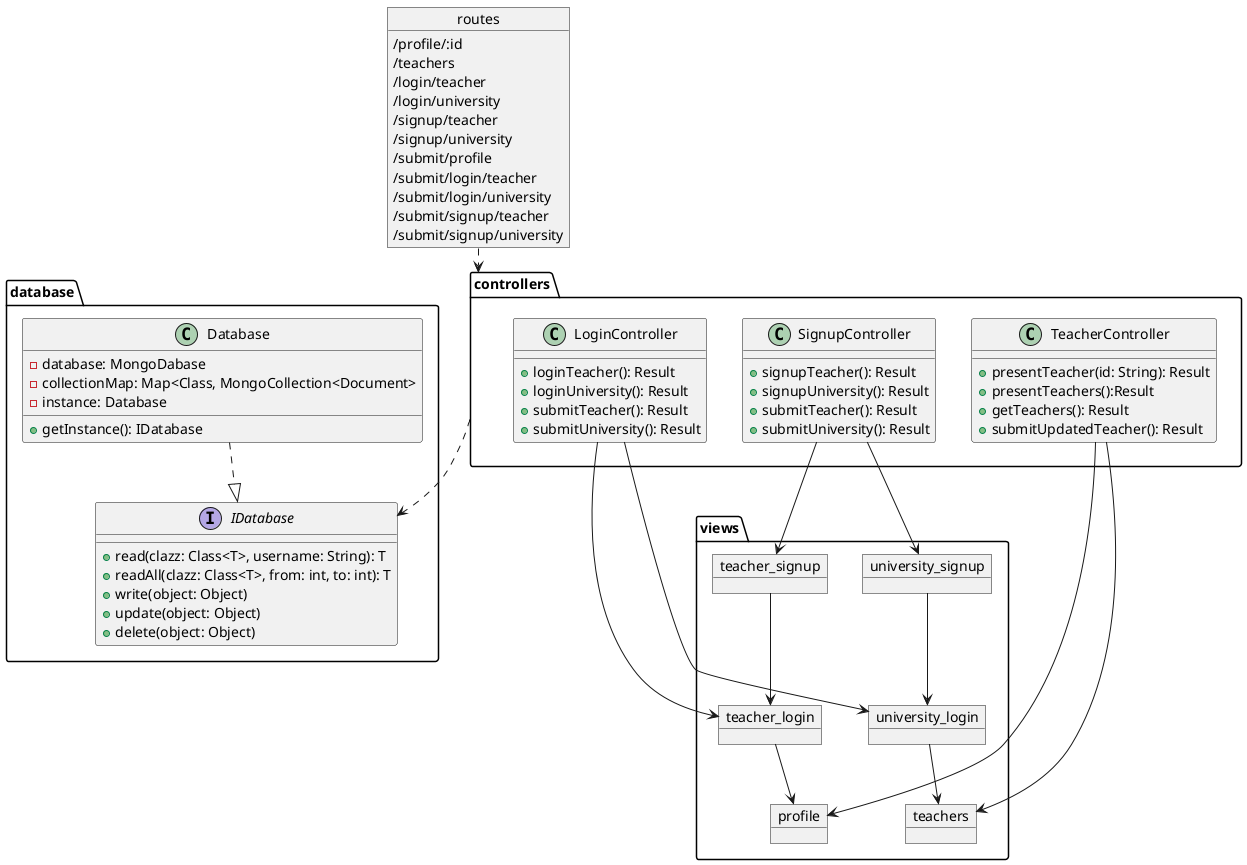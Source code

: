 @startuml
package database {
    interface IDatabase {
        +read(clazz: Class<T>, username: String): T
        +readAll(clazz: Class<T>, from: int, to: int): T
        +write(object: Object)
        +update(object: Object)
        +delete(object: Object)
    }

    Class Database {
        -database: MongoDabase
        -collectionMap: Map<Class, MongoCollection<Document>
        -instance: Database
        +getInstance(): IDatabase
    }
}

package controllers {
    class LoginController {
        +loginTeacher(): Result
        +loginUniversity(): Result
        +submitTeacher(): Result
        +submitUniversity(): Result
    }

    class SignupController {
        +signupTeacher(): Result
        +signupUniversity(): Result
        +submitTeacher(): Result
        +submitUniversity(): Result
    }

    class TeacherController {
        +presentTeacher(id: String): Result
        +presentTeachers():Result
        +getTeachers(): Result
        +submitUpdatedTeacher(): Result
    }
}

object routes {
    /profile/:id
    /teachers
    /login/teacher
    /login/university
    /signup/teacher
    /signup/university
    /submit/profile
    /submit/login/teacher
    /submit/login/university
    /submit/signup/teacher
    /submit/signup/university
}

package views {
    object teacher_signup
    object university_signup
    object teacher_login
    object university_login
    object profile
    object teachers
}

routes ..> controllers
controllers ..> IDatabase
Database ..|> IDatabase

SignupController --> teacher_signup
SignupController --> university_signup
LoginController --> teacher_login
LoginController --> university_login
TeacherController --> profile
TeacherController --> teachers

university_signup --> university_login
university_login --> teachers
teacher_signup --> teacher_login
teacher_login --> profile

@enduml